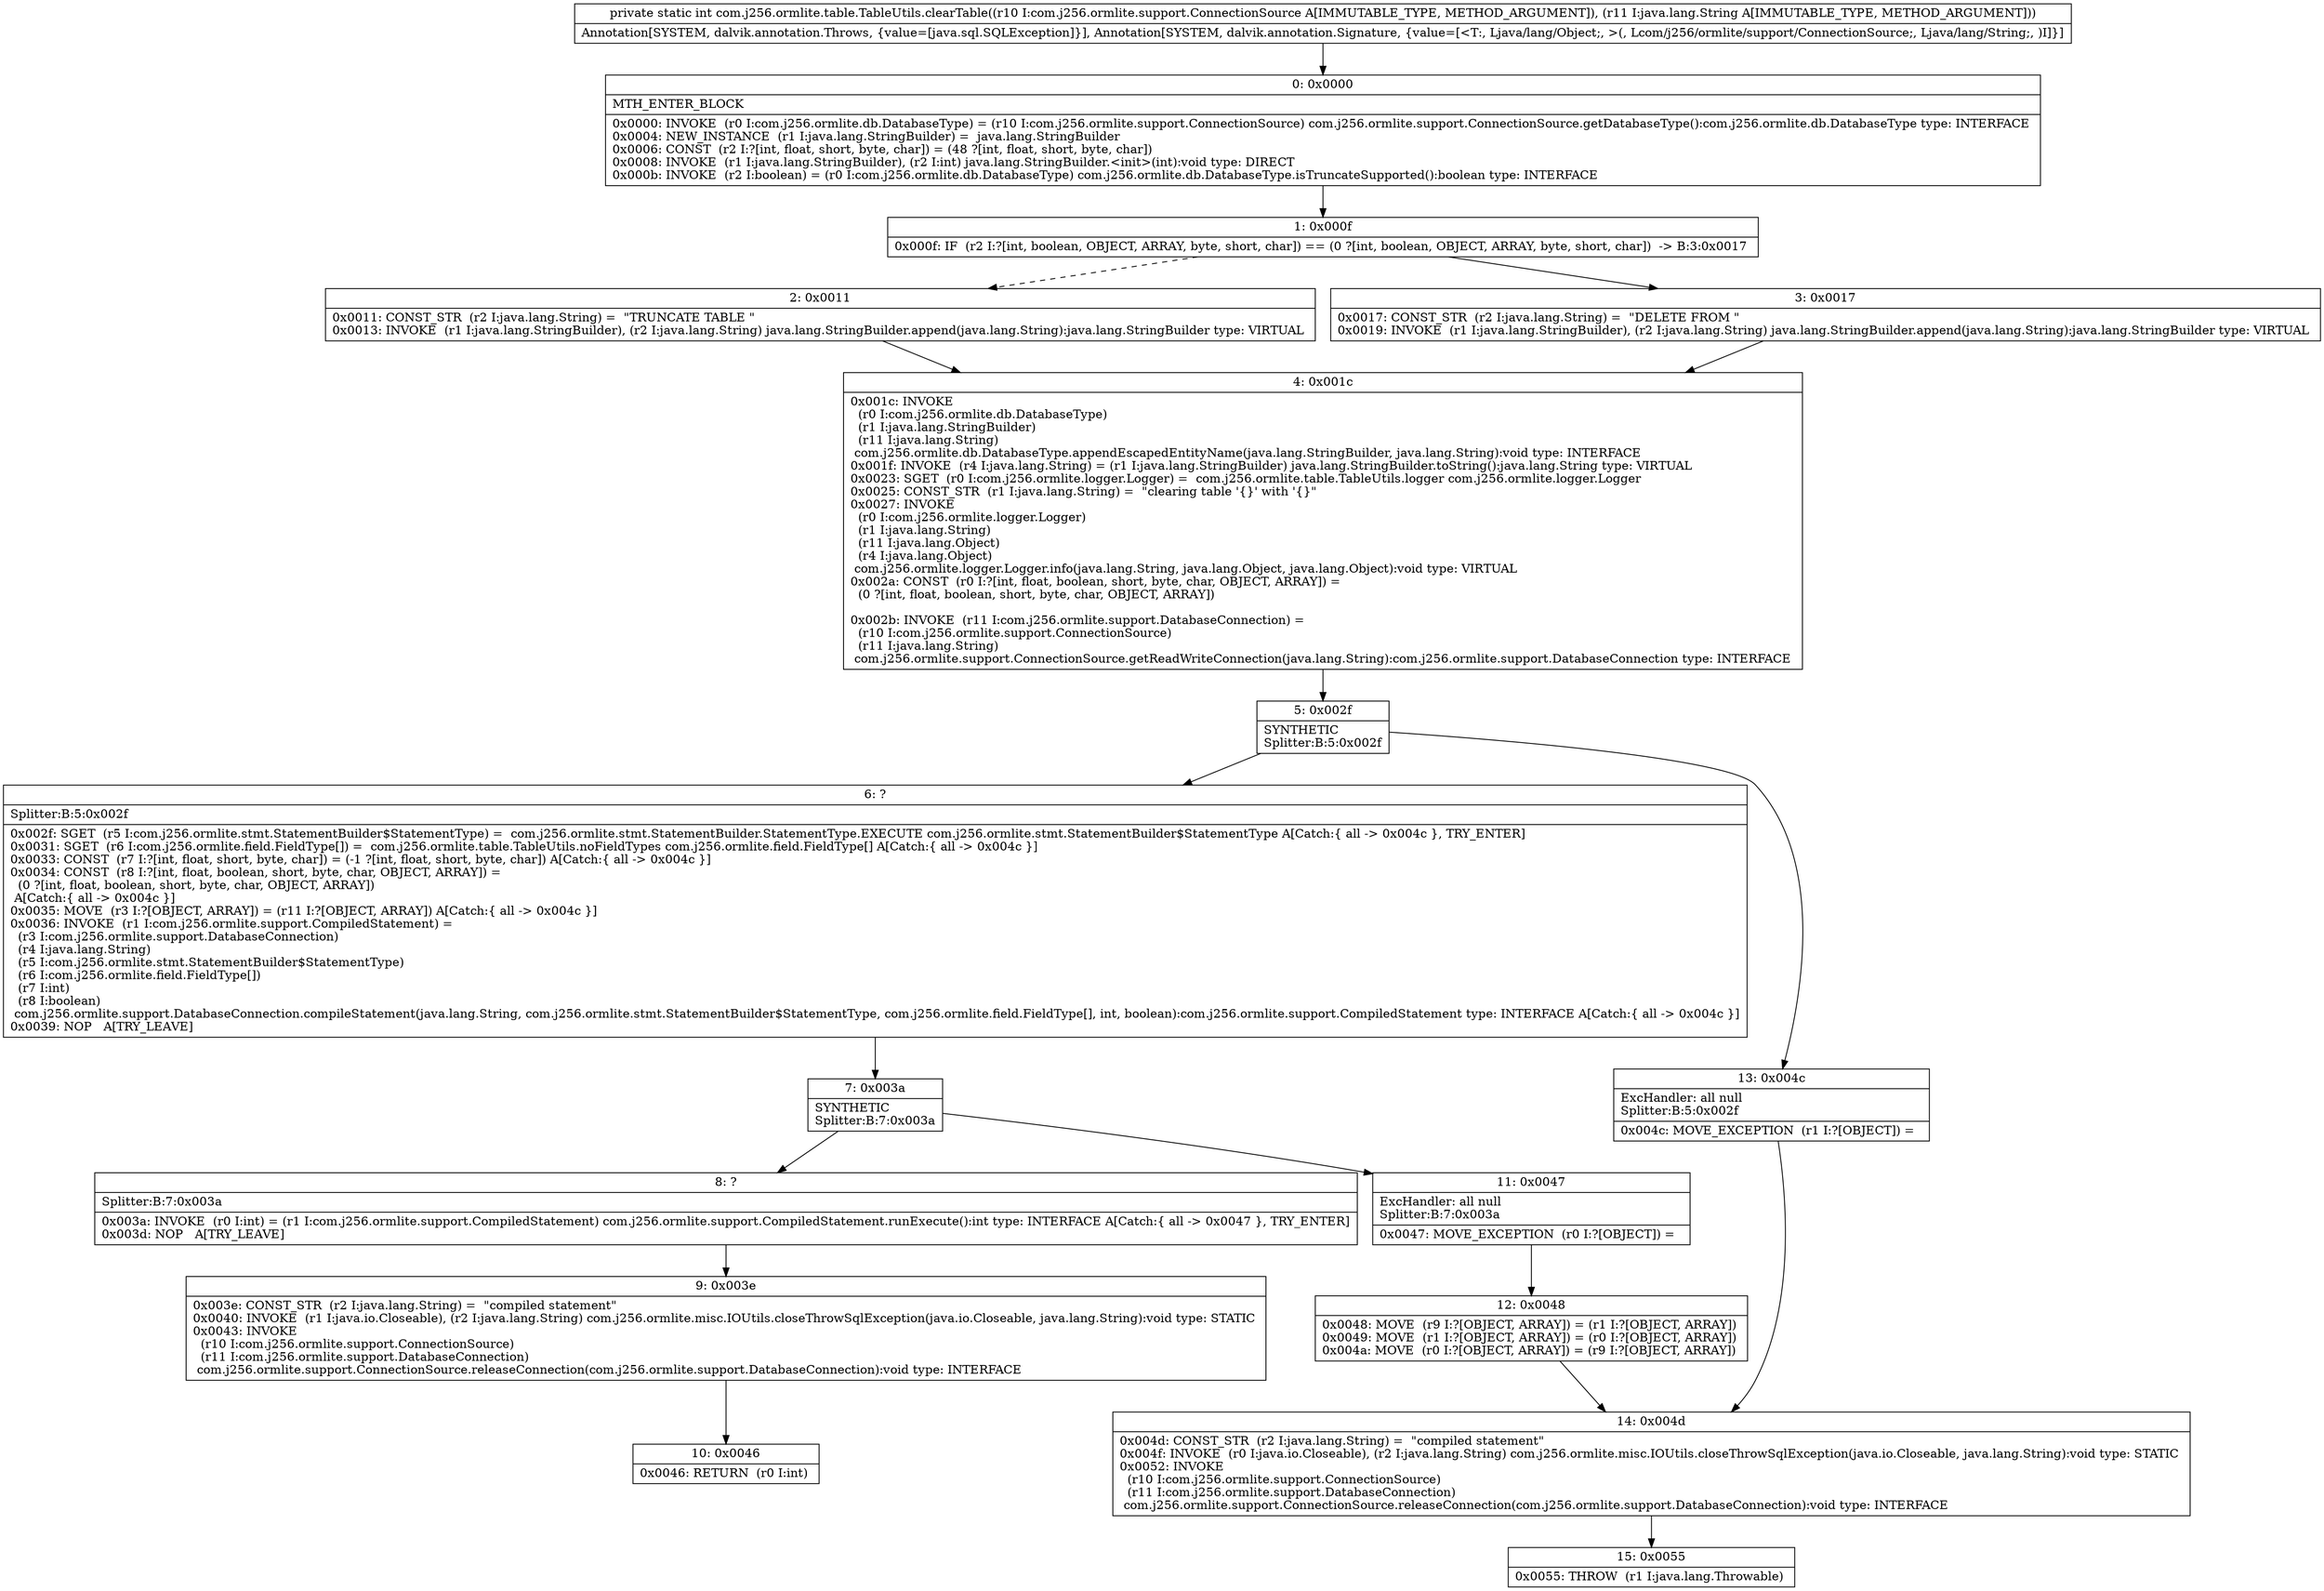 digraph "CFG forcom.j256.ormlite.table.TableUtils.clearTable(Lcom\/j256\/ormlite\/support\/ConnectionSource;Ljava\/lang\/String;)I" {
Node_0 [shape=record,label="{0\:\ 0x0000|MTH_ENTER_BLOCK\l|0x0000: INVOKE  (r0 I:com.j256.ormlite.db.DatabaseType) = (r10 I:com.j256.ormlite.support.ConnectionSource) com.j256.ormlite.support.ConnectionSource.getDatabaseType():com.j256.ormlite.db.DatabaseType type: INTERFACE \l0x0004: NEW_INSTANCE  (r1 I:java.lang.StringBuilder) =  java.lang.StringBuilder \l0x0006: CONST  (r2 I:?[int, float, short, byte, char]) = (48 ?[int, float, short, byte, char]) \l0x0008: INVOKE  (r1 I:java.lang.StringBuilder), (r2 I:int) java.lang.StringBuilder.\<init\>(int):void type: DIRECT \l0x000b: INVOKE  (r2 I:boolean) = (r0 I:com.j256.ormlite.db.DatabaseType) com.j256.ormlite.db.DatabaseType.isTruncateSupported():boolean type: INTERFACE \l}"];
Node_1 [shape=record,label="{1\:\ 0x000f|0x000f: IF  (r2 I:?[int, boolean, OBJECT, ARRAY, byte, short, char]) == (0 ?[int, boolean, OBJECT, ARRAY, byte, short, char])  \-\> B:3:0x0017 \l}"];
Node_2 [shape=record,label="{2\:\ 0x0011|0x0011: CONST_STR  (r2 I:java.lang.String) =  \"TRUNCATE TABLE \" \l0x0013: INVOKE  (r1 I:java.lang.StringBuilder), (r2 I:java.lang.String) java.lang.StringBuilder.append(java.lang.String):java.lang.StringBuilder type: VIRTUAL \l}"];
Node_3 [shape=record,label="{3\:\ 0x0017|0x0017: CONST_STR  (r2 I:java.lang.String) =  \"DELETE FROM \" \l0x0019: INVOKE  (r1 I:java.lang.StringBuilder), (r2 I:java.lang.String) java.lang.StringBuilder.append(java.lang.String):java.lang.StringBuilder type: VIRTUAL \l}"];
Node_4 [shape=record,label="{4\:\ 0x001c|0x001c: INVOKE  \l  (r0 I:com.j256.ormlite.db.DatabaseType)\l  (r1 I:java.lang.StringBuilder)\l  (r11 I:java.lang.String)\l com.j256.ormlite.db.DatabaseType.appendEscapedEntityName(java.lang.StringBuilder, java.lang.String):void type: INTERFACE \l0x001f: INVOKE  (r4 I:java.lang.String) = (r1 I:java.lang.StringBuilder) java.lang.StringBuilder.toString():java.lang.String type: VIRTUAL \l0x0023: SGET  (r0 I:com.j256.ormlite.logger.Logger) =  com.j256.ormlite.table.TableUtils.logger com.j256.ormlite.logger.Logger \l0x0025: CONST_STR  (r1 I:java.lang.String) =  \"clearing table '\{\}' with '\{\}\" \l0x0027: INVOKE  \l  (r0 I:com.j256.ormlite.logger.Logger)\l  (r1 I:java.lang.String)\l  (r11 I:java.lang.Object)\l  (r4 I:java.lang.Object)\l com.j256.ormlite.logger.Logger.info(java.lang.String, java.lang.Object, java.lang.Object):void type: VIRTUAL \l0x002a: CONST  (r0 I:?[int, float, boolean, short, byte, char, OBJECT, ARRAY]) = \l  (0 ?[int, float, boolean, short, byte, char, OBJECT, ARRAY])\l \l0x002b: INVOKE  (r11 I:com.j256.ormlite.support.DatabaseConnection) = \l  (r10 I:com.j256.ormlite.support.ConnectionSource)\l  (r11 I:java.lang.String)\l com.j256.ormlite.support.ConnectionSource.getReadWriteConnection(java.lang.String):com.j256.ormlite.support.DatabaseConnection type: INTERFACE \l}"];
Node_5 [shape=record,label="{5\:\ 0x002f|SYNTHETIC\lSplitter:B:5:0x002f\l}"];
Node_6 [shape=record,label="{6\:\ ?|Splitter:B:5:0x002f\l|0x002f: SGET  (r5 I:com.j256.ormlite.stmt.StatementBuilder$StatementType) =  com.j256.ormlite.stmt.StatementBuilder.StatementType.EXECUTE com.j256.ormlite.stmt.StatementBuilder$StatementType A[Catch:\{ all \-\> 0x004c \}, TRY_ENTER]\l0x0031: SGET  (r6 I:com.j256.ormlite.field.FieldType[]) =  com.j256.ormlite.table.TableUtils.noFieldTypes com.j256.ormlite.field.FieldType[] A[Catch:\{ all \-\> 0x004c \}]\l0x0033: CONST  (r7 I:?[int, float, short, byte, char]) = (\-1 ?[int, float, short, byte, char]) A[Catch:\{ all \-\> 0x004c \}]\l0x0034: CONST  (r8 I:?[int, float, boolean, short, byte, char, OBJECT, ARRAY]) = \l  (0 ?[int, float, boolean, short, byte, char, OBJECT, ARRAY])\l A[Catch:\{ all \-\> 0x004c \}]\l0x0035: MOVE  (r3 I:?[OBJECT, ARRAY]) = (r11 I:?[OBJECT, ARRAY]) A[Catch:\{ all \-\> 0x004c \}]\l0x0036: INVOKE  (r1 I:com.j256.ormlite.support.CompiledStatement) = \l  (r3 I:com.j256.ormlite.support.DatabaseConnection)\l  (r4 I:java.lang.String)\l  (r5 I:com.j256.ormlite.stmt.StatementBuilder$StatementType)\l  (r6 I:com.j256.ormlite.field.FieldType[])\l  (r7 I:int)\l  (r8 I:boolean)\l com.j256.ormlite.support.DatabaseConnection.compileStatement(java.lang.String, com.j256.ormlite.stmt.StatementBuilder$StatementType, com.j256.ormlite.field.FieldType[], int, boolean):com.j256.ormlite.support.CompiledStatement type: INTERFACE A[Catch:\{ all \-\> 0x004c \}]\l0x0039: NOP   A[TRY_LEAVE]\l}"];
Node_7 [shape=record,label="{7\:\ 0x003a|SYNTHETIC\lSplitter:B:7:0x003a\l}"];
Node_8 [shape=record,label="{8\:\ ?|Splitter:B:7:0x003a\l|0x003a: INVOKE  (r0 I:int) = (r1 I:com.j256.ormlite.support.CompiledStatement) com.j256.ormlite.support.CompiledStatement.runExecute():int type: INTERFACE A[Catch:\{ all \-\> 0x0047 \}, TRY_ENTER]\l0x003d: NOP   A[TRY_LEAVE]\l}"];
Node_9 [shape=record,label="{9\:\ 0x003e|0x003e: CONST_STR  (r2 I:java.lang.String) =  \"compiled statement\" \l0x0040: INVOKE  (r1 I:java.io.Closeable), (r2 I:java.lang.String) com.j256.ormlite.misc.IOUtils.closeThrowSqlException(java.io.Closeable, java.lang.String):void type: STATIC \l0x0043: INVOKE  \l  (r10 I:com.j256.ormlite.support.ConnectionSource)\l  (r11 I:com.j256.ormlite.support.DatabaseConnection)\l com.j256.ormlite.support.ConnectionSource.releaseConnection(com.j256.ormlite.support.DatabaseConnection):void type: INTERFACE \l}"];
Node_10 [shape=record,label="{10\:\ 0x0046|0x0046: RETURN  (r0 I:int) \l}"];
Node_11 [shape=record,label="{11\:\ 0x0047|ExcHandler: all null\lSplitter:B:7:0x003a\l|0x0047: MOVE_EXCEPTION  (r0 I:?[OBJECT]) =  \l}"];
Node_12 [shape=record,label="{12\:\ 0x0048|0x0048: MOVE  (r9 I:?[OBJECT, ARRAY]) = (r1 I:?[OBJECT, ARRAY]) \l0x0049: MOVE  (r1 I:?[OBJECT, ARRAY]) = (r0 I:?[OBJECT, ARRAY]) \l0x004a: MOVE  (r0 I:?[OBJECT, ARRAY]) = (r9 I:?[OBJECT, ARRAY]) \l}"];
Node_13 [shape=record,label="{13\:\ 0x004c|ExcHandler: all null\lSplitter:B:5:0x002f\l|0x004c: MOVE_EXCEPTION  (r1 I:?[OBJECT]) =  \l}"];
Node_14 [shape=record,label="{14\:\ 0x004d|0x004d: CONST_STR  (r2 I:java.lang.String) =  \"compiled statement\" \l0x004f: INVOKE  (r0 I:java.io.Closeable), (r2 I:java.lang.String) com.j256.ormlite.misc.IOUtils.closeThrowSqlException(java.io.Closeable, java.lang.String):void type: STATIC \l0x0052: INVOKE  \l  (r10 I:com.j256.ormlite.support.ConnectionSource)\l  (r11 I:com.j256.ormlite.support.DatabaseConnection)\l com.j256.ormlite.support.ConnectionSource.releaseConnection(com.j256.ormlite.support.DatabaseConnection):void type: INTERFACE \l}"];
Node_15 [shape=record,label="{15\:\ 0x0055|0x0055: THROW  (r1 I:java.lang.Throwable) \l}"];
MethodNode[shape=record,label="{private static int com.j256.ormlite.table.TableUtils.clearTable((r10 I:com.j256.ormlite.support.ConnectionSource A[IMMUTABLE_TYPE, METHOD_ARGUMENT]), (r11 I:java.lang.String A[IMMUTABLE_TYPE, METHOD_ARGUMENT]))  | Annotation[SYSTEM, dalvik.annotation.Throws, \{value=[java.sql.SQLException]\}], Annotation[SYSTEM, dalvik.annotation.Signature, \{value=[\<T:, Ljava\/lang\/Object;, \>(, Lcom\/j256\/ormlite\/support\/ConnectionSource;, Ljava\/lang\/String;, )I]\}]\l}"];
MethodNode -> Node_0;
Node_0 -> Node_1;
Node_1 -> Node_2[style=dashed];
Node_1 -> Node_3;
Node_2 -> Node_4;
Node_3 -> Node_4;
Node_4 -> Node_5;
Node_5 -> Node_6;
Node_5 -> Node_13;
Node_6 -> Node_7;
Node_7 -> Node_8;
Node_7 -> Node_11;
Node_8 -> Node_9;
Node_9 -> Node_10;
Node_11 -> Node_12;
Node_12 -> Node_14;
Node_13 -> Node_14;
Node_14 -> Node_15;
}

